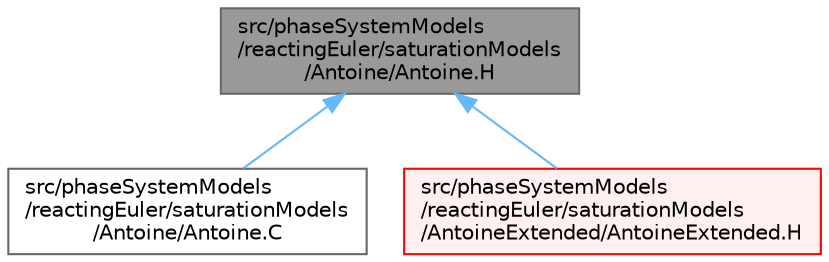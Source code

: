digraph "src/phaseSystemModels/reactingEuler/saturationModels/Antoine/Antoine.H"
{
 // LATEX_PDF_SIZE
  bgcolor="transparent";
  edge [fontname=Helvetica,fontsize=10,labelfontname=Helvetica,labelfontsize=10];
  node [fontname=Helvetica,fontsize=10,shape=box,height=0.2,width=0.4];
  Node1 [id="Node000001",label="src/phaseSystemModels\l/reactingEuler/saturationModels\l/Antoine/Antoine.H",height=0.2,width=0.4,color="gray40", fillcolor="grey60", style="filled", fontcolor="black",tooltip=" "];
  Node1 -> Node2 [id="edge1_Node000001_Node000002",dir="back",color="steelblue1",style="solid",tooltip=" "];
  Node2 [id="Node000002",label="src/phaseSystemModels\l/reactingEuler/saturationModels\l/Antoine/Antoine.C",height=0.2,width=0.4,color="grey40", fillcolor="white", style="filled",URL="$Antoine_8C.html",tooltip=" "];
  Node1 -> Node3 [id="edge2_Node000001_Node000003",dir="back",color="steelblue1",style="solid",tooltip=" "];
  Node3 [id="Node000003",label="src/phaseSystemModels\l/reactingEuler/saturationModels\l/AntoineExtended/AntoineExtended.H",height=0.2,width=0.4,color="red", fillcolor="#FFF0F0", style="filled",URL="$AntoineExtended_8H.html",tooltip=" "];
}
